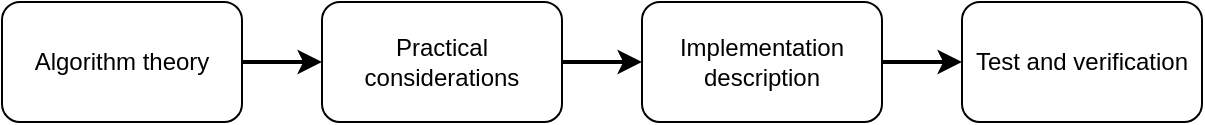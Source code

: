 <mxfile version="13.0.3" type="device"><diagram id="y60R1ftarecfxdk5But6" name="Report structure"><mxGraphModel dx="1422" dy="746" grid="1" gridSize="10" guides="1" tooltips="1" connect="1" arrows="1" fold="1" page="1" pageScale="1" pageWidth="850" pageHeight="1100" math="0" shadow="0"><root><mxCell id="0"/><mxCell id="1" parent="0"/><mxCell id="z4sXySyFs1GzIq2ww6pH-1" value="Algorithm theory" style="rounded=1;whiteSpace=wrap;html=1;" parent="1" vertex="1"><mxGeometry x="40" y="40" width="120" height="60" as="geometry"/></mxCell><mxCell id="z4sXySyFs1GzIq2ww6pH-2" value="Practical considerations" style="rounded=1;whiteSpace=wrap;html=1;" parent="1" vertex="1"><mxGeometry x="200" y="40" width="120" height="60" as="geometry"/></mxCell><mxCell id="z4sXySyFs1GzIq2ww6pH-3" value="Implementation description" style="rounded=1;whiteSpace=wrap;html=1;" parent="1" vertex="1"><mxGeometry x="360" y="40" width="120" height="60" as="geometry"/></mxCell><mxCell id="WF0RYE1rhiYd39Cvvlzd-1" value="Test and verification" style="rounded=1;whiteSpace=wrap;html=1;" vertex="1" parent="1"><mxGeometry x="520" y="40" width="120" height="60" as="geometry"/></mxCell><mxCell id="WF0RYE1rhiYd39Cvvlzd-2" value="" style="endArrow=classic;html=1;exitX=1;exitY=0.5;exitDx=0;exitDy=0;entryX=0;entryY=0.5;entryDx=0;entryDy=0;strokeWidth=2;" edge="1" parent="1" source="z4sXySyFs1GzIq2ww6pH-1" target="z4sXySyFs1GzIq2ww6pH-2"><mxGeometry width="50" height="50" relative="1" as="geometry"><mxPoint x="160" y="190" as="sourcePoint"/><mxPoint x="210" y="140" as="targetPoint"/></mxGeometry></mxCell><mxCell id="WF0RYE1rhiYd39Cvvlzd-3" value="" style="endArrow=classic;html=1;exitX=1;exitY=0.5;exitDx=0;exitDy=0;entryX=0;entryY=0.5;entryDx=0;entryDy=0;strokeWidth=2;" edge="1" parent="1" source="z4sXySyFs1GzIq2ww6pH-2" target="z4sXySyFs1GzIq2ww6pH-3"><mxGeometry width="50" height="50" relative="1" as="geometry"><mxPoint x="290" y="90" as="sourcePoint"/><mxPoint x="330" y="90" as="targetPoint"/></mxGeometry></mxCell><mxCell id="WF0RYE1rhiYd39Cvvlzd-4" value="" style="endArrow=classic;html=1;exitX=1;exitY=0.5;exitDx=0;exitDy=0;entryX=0;entryY=0.5;entryDx=0;entryDy=0;strokeWidth=2;" edge="1" parent="1" source="z4sXySyFs1GzIq2ww6pH-3" target="WF0RYE1rhiYd39Cvvlzd-1"><mxGeometry width="50" height="50" relative="1" as="geometry"><mxPoint x="330" y="80" as="sourcePoint"/><mxPoint x="370" y="80" as="targetPoint"/></mxGeometry></mxCell></root></mxGraphModel></diagram></mxfile>